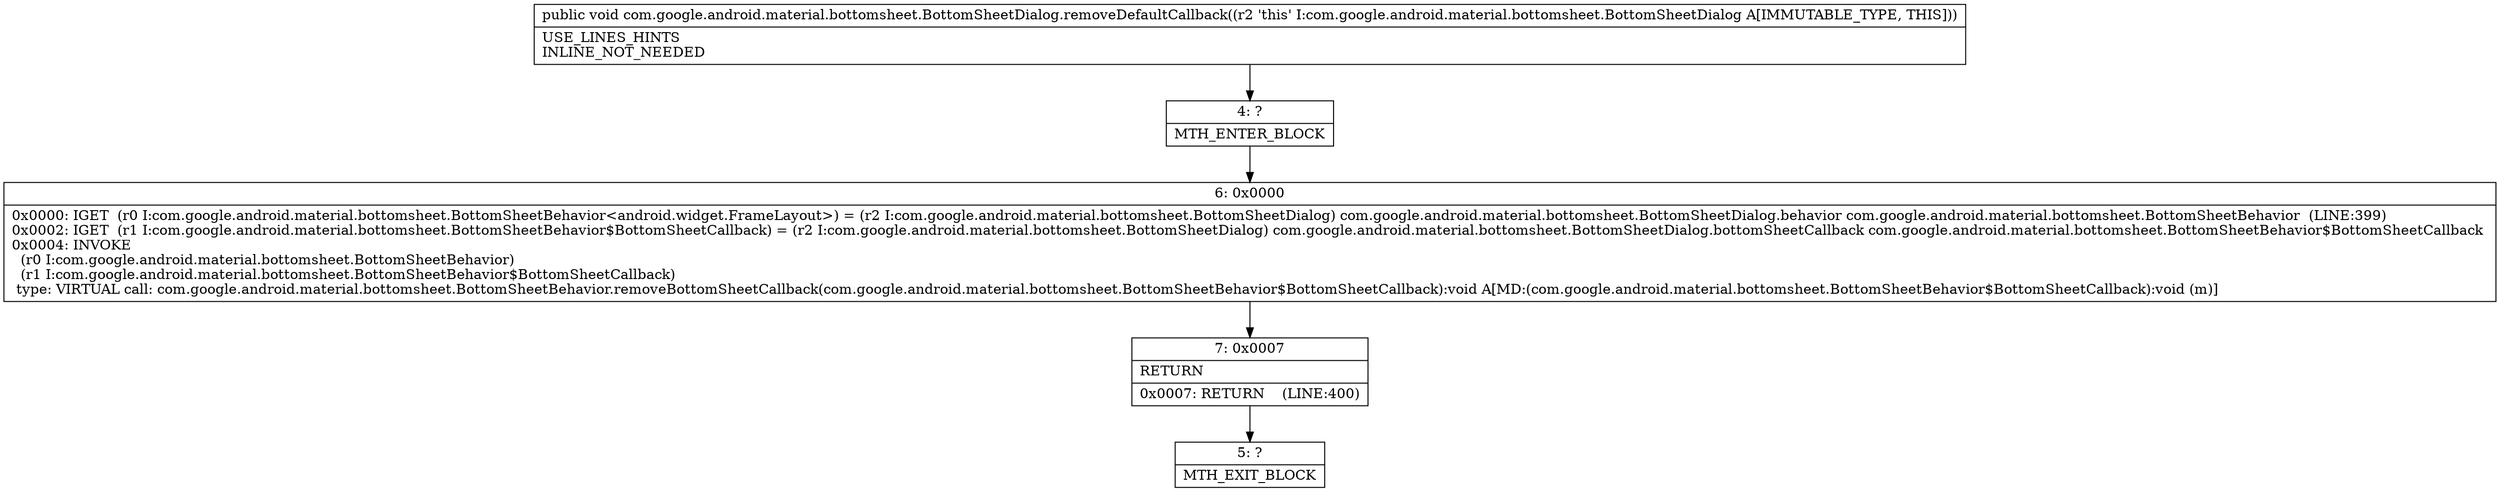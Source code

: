 digraph "CFG forcom.google.android.material.bottomsheet.BottomSheetDialog.removeDefaultCallback()V" {
Node_4 [shape=record,label="{4\:\ ?|MTH_ENTER_BLOCK\l}"];
Node_6 [shape=record,label="{6\:\ 0x0000|0x0000: IGET  (r0 I:com.google.android.material.bottomsheet.BottomSheetBehavior\<android.widget.FrameLayout\>) = (r2 I:com.google.android.material.bottomsheet.BottomSheetDialog) com.google.android.material.bottomsheet.BottomSheetDialog.behavior com.google.android.material.bottomsheet.BottomSheetBehavior  (LINE:399)\l0x0002: IGET  (r1 I:com.google.android.material.bottomsheet.BottomSheetBehavior$BottomSheetCallback) = (r2 I:com.google.android.material.bottomsheet.BottomSheetDialog) com.google.android.material.bottomsheet.BottomSheetDialog.bottomSheetCallback com.google.android.material.bottomsheet.BottomSheetBehavior$BottomSheetCallback \l0x0004: INVOKE  \l  (r0 I:com.google.android.material.bottomsheet.BottomSheetBehavior)\l  (r1 I:com.google.android.material.bottomsheet.BottomSheetBehavior$BottomSheetCallback)\l type: VIRTUAL call: com.google.android.material.bottomsheet.BottomSheetBehavior.removeBottomSheetCallback(com.google.android.material.bottomsheet.BottomSheetBehavior$BottomSheetCallback):void A[MD:(com.google.android.material.bottomsheet.BottomSheetBehavior$BottomSheetCallback):void (m)]\l}"];
Node_7 [shape=record,label="{7\:\ 0x0007|RETURN\l|0x0007: RETURN    (LINE:400)\l}"];
Node_5 [shape=record,label="{5\:\ ?|MTH_EXIT_BLOCK\l}"];
MethodNode[shape=record,label="{public void com.google.android.material.bottomsheet.BottomSheetDialog.removeDefaultCallback((r2 'this' I:com.google.android.material.bottomsheet.BottomSheetDialog A[IMMUTABLE_TYPE, THIS]))  | USE_LINES_HINTS\lINLINE_NOT_NEEDED\l}"];
MethodNode -> Node_4;Node_4 -> Node_6;
Node_6 -> Node_7;
Node_7 -> Node_5;
}

